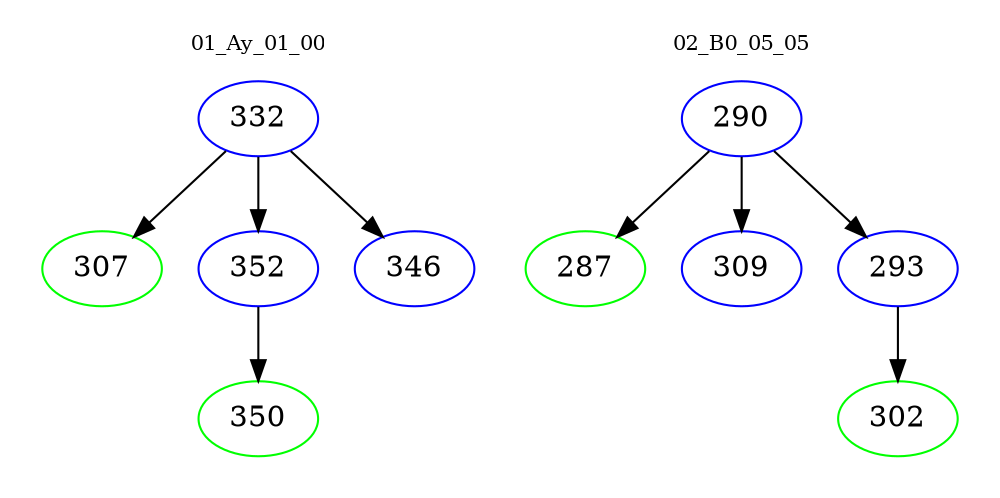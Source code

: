 digraph{
subgraph cluster_0 {
color = white
label = "01_Ay_01_00";
fontsize=10;
T0_332 [label="332", color="blue"]
T0_332 -> T0_307 [color="black"]
T0_307 [label="307", color="green"]
T0_332 -> T0_352 [color="black"]
T0_352 [label="352", color="blue"]
T0_352 -> T0_350 [color="black"]
T0_350 [label="350", color="green"]
T0_332 -> T0_346 [color="black"]
T0_346 [label="346", color="blue"]
}
subgraph cluster_1 {
color = white
label = "02_B0_05_05";
fontsize=10;
T1_290 [label="290", color="blue"]
T1_290 -> T1_287 [color="black"]
T1_287 [label="287", color="green"]
T1_290 -> T1_309 [color="black"]
T1_309 [label="309", color="blue"]
T1_290 -> T1_293 [color="black"]
T1_293 [label="293", color="blue"]
T1_293 -> T1_302 [color="black"]
T1_302 [label="302", color="green"]
}
}
